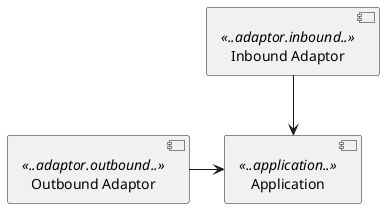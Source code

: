 @startuml
[Inbound Adaptor] <<..adaptor.inbound..>> as inbound

[Application] <<..application..>> as application

[Outbound Adaptor] <<..adaptor.outbound..>> as outbound

inbound --> application
outbound -right-> application
@enduml

